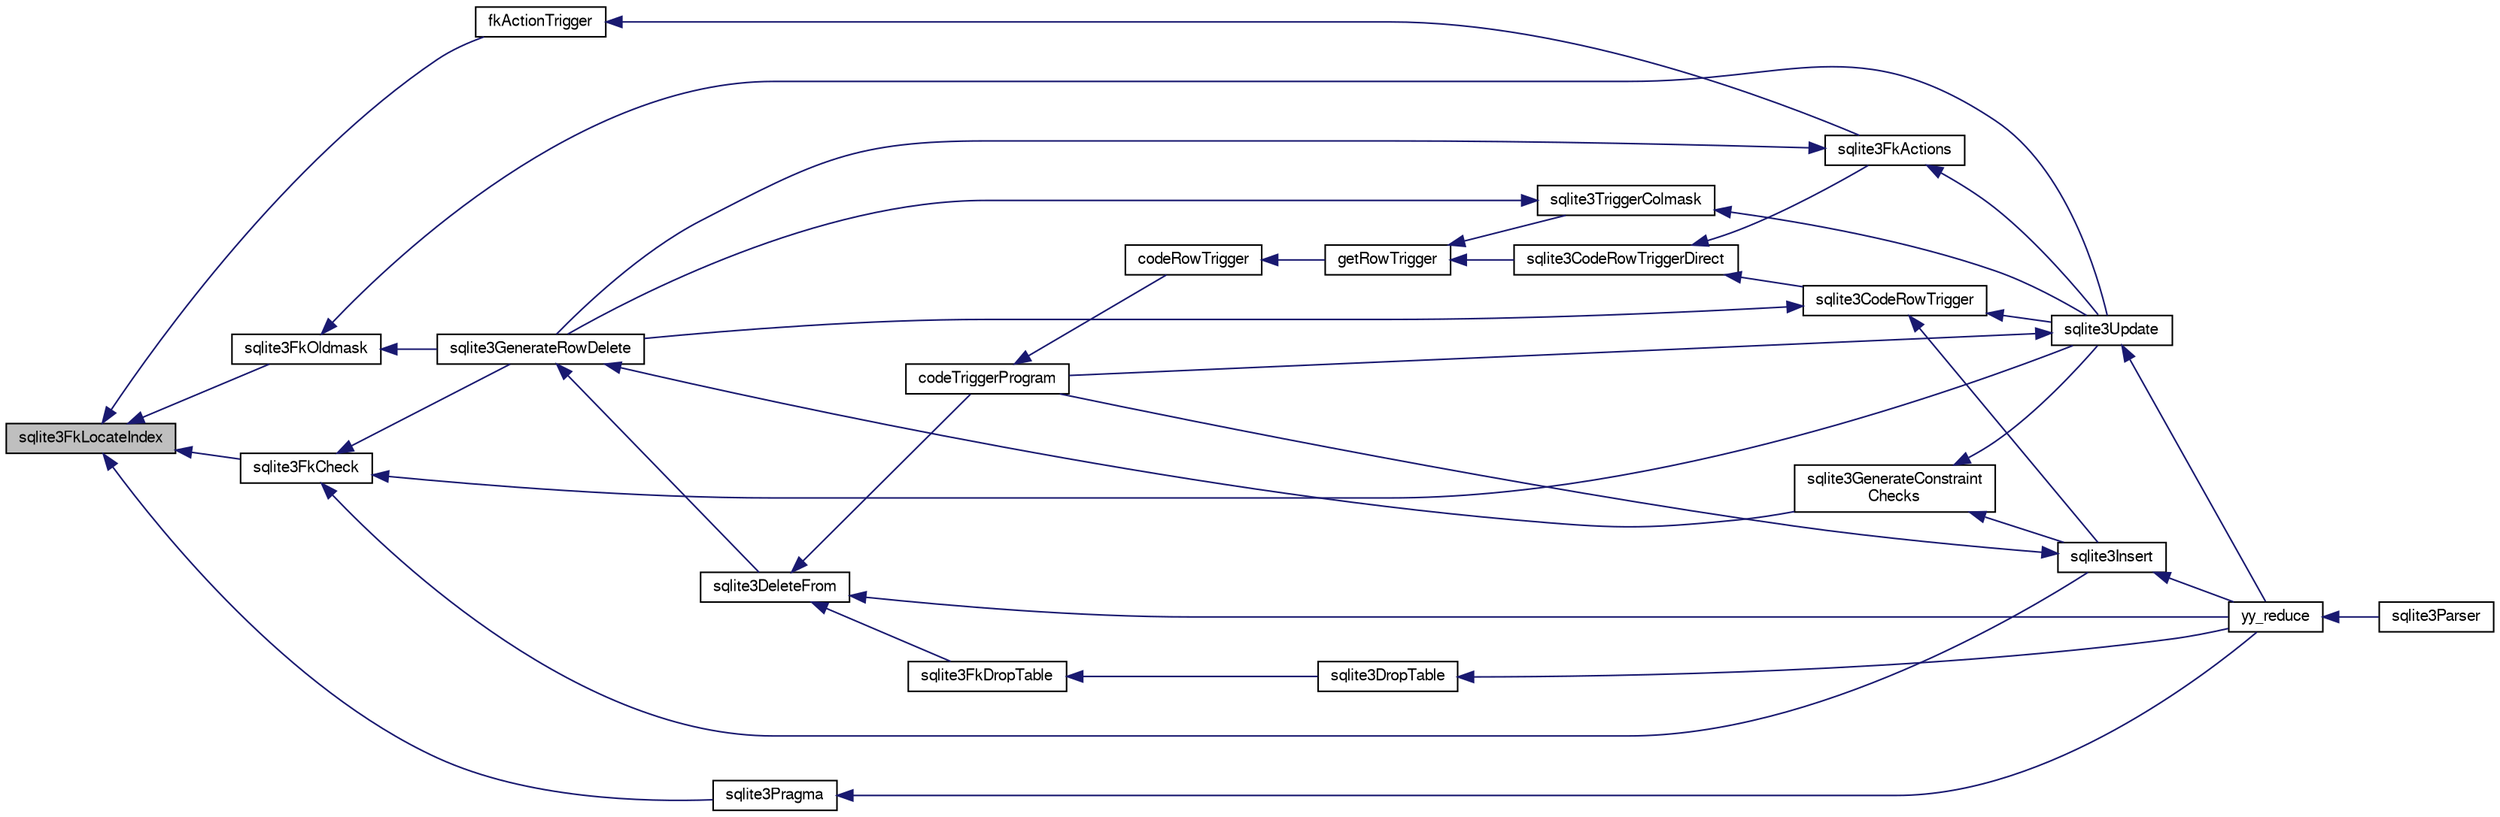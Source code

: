 digraph "sqlite3FkLocateIndex"
{
  edge [fontname="FreeSans",fontsize="10",labelfontname="FreeSans",labelfontsize="10"];
  node [fontname="FreeSans",fontsize="10",shape=record];
  rankdir="LR";
  Node549302 [label="sqlite3FkLocateIndex",height=0.2,width=0.4,color="black", fillcolor="grey75", style="filled", fontcolor="black"];
  Node549302 -> Node549303 [dir="back",color="midnightblue",fontsize="10",style="solid",fontname="FreeSans"];
  Node549303 [label="sqlite3FkCheck",height=0.2,width=0.4,color="black", fillcolor="white", style="filled",URL="$sqlite3_8c.html#aa38fb76c7d6f48f19772877a41703b92"];
  Node549303 -> Node549304 [dir="back",color="midnightblue",fontsize="10",style="solid",fontname="FreeSans"];
  Node549304 [label="sqlite3GenerateRowDelete",height=0.2,width=0.4,color="black", fillcolor="white", style="filled",URL="$sqlite3_8c.html#a2c76cbf3027fc18fdbb8cb4cd96b77d9"];
  Node549304 -> Node549305 [dir="back",color="midnightblue",fontsize="10",style="solid",fontname="FreeSans"];
  Node549305 [label="sqlite3DeleteFrom",height=0.2,width=0.4,color="black", fillcolor="white", style="filled",URL="$sqlite3_8c.html#ab9b4b45349188b49eabb23f94608a091"];
  Node549305 -> Node549306 [dir="back",color="midnightblue",fontsize="10",style="solid",fontname="FreeSans"];
  Node549306 [label="sqlite3FkDropTable",height=0.2,width=0.4,color="black", fillcolor="white", style="filled",URL="$sqlite3_8c.html#a1218c6fc74e89152ceaa4760e82f5ef9"];
  Node549306 -> Node549307 [dir="back",color="midnightblue",fontsize="10",style="solid",fontname="FreeSans"];
  Node549307 [label="sqlite3DropTable",height=0.2,width=0.4,color="black", fillcolor="white", style="filled",URL="$sqlite3_8c.html#a5534f77364b5568783c0e50db3c9defb"];
  Node549307 -> Node549308 [dir="back",color="midnightblue",fontsize="10",style="solid",fontname="FreeSans"];
  Node549308 [label="yy_reduce",height=0.2,width=0.4,color="black", fillcolor="white", style="filled",URL="$sqlite3_8c.html#a7c419a9b25711c666a9a2449ef377f14"];
  Node549308 -> Node549309 [dir="back",color="midnightblue",fontsize="10",style="solid",fontname="FreeSans"];
  Node549309 [label="sqlite3Parser",height=0.2,width=0.4,color="black", fillcolor="white", style="filled",URL="$sqlite3_8c.html#a0327d71a5fabe0b6a343d78a2602e72a"];
  Node549305 -> Node549310 [dir="back",color="midnightblue",fontsize="10",style="solid",fontname="FreeSans"];
  Node549310 [label="codeTriggerProgram",height=0.2,width=0.4,color="black", fillcolor="white", style="filled",URL="$sqlite3_8c.html#a120801f59d9281d201d2ff4b2606836e"];
  Node549310 -> Node549311 [dir="back",color="midnightblue",fontsize="10",style="solid",fontname="FreeSans"];
  Node549311 [label="codeRowTrigger",height=0.2,width=0.4,color="black", fillcolor="white", style="filled",URL="$sqlite3_8c.html#a463cea5aaaf388b560b206570a0022fc"];
  Node549311 -> Node549312 [dir="back",color="midnightblue",fontsize="10",style="solid",fontname="FreeSans"];
  Node549312 [label="getRowTrigger",height=0.2,width=0.4,color="black", fillcolor="white", style="filled",URL="$sqlite3_8c.html#a69626ef20b540d1a2b19cf56f3f45689"];
  Node549312 -> Node549313 [dir="back",color="midnightblue",fontsize="10",style="solid",fontname="FreeSans"];
  Node549313 [label="sqlite3CodeRowTriggerDirect",height=0.2,width=0.4,color="black", fillcolor="white", style="filled",URL="$sqlite3_8c.html#ad92829f9001bcf89a0299dad5a48acd4"];
  Node549313 -> Node549314 [dir="back",color="midnightblue",fontsize="10",style="solid",fontname="FreeSans"];
  Node549314 [label="sqlite3FkActions",height=0.2,width=0.4,color="black", fillcolor="white", style="filled",URL="$sqlite3_8c.html#a39159bd1623724946c22355ba7f3ef90"];
  Node549314 -> Node549304 [dir="back",color="midnightblue",fontsize="10",style="solid",fontname="FreeSans"];
  Node549314 -> Node549315 [dir="back",color="midnightblue",fontsize="10",style="solid",fontname="FreeSans"];
  Node549315 [label="sqlite3Update",height=0.2,width=0.4,color="black", fillcolor="white", style="filled",URL="$sqlite3_8c.html#ac5aa67c46e8cc8174566fabe6809fafa"];
  Node549315 -> Node549310 [dir="back",color="midnightblue",fontsize="10",style="solid",fontname="FreeSans"];
  Node549315 -> Node549308 [dir="back",color="midnightblue",fontsize="10",style="solid",fontname="FreeSans"];
  Node549313 -> Node549316 [dir="back",color="midnightblue",fontsize="10",style="solid",fontname="FreeSans"];
  Node549316 [label="sqlite3CodeRowTrigger",height=0.2,width=0.4,color="black", fillcolor="white", style="filled",URL="$sqlite3_8c.html#a37f21393c74de4d01b16761ee9abacd9"];
  Node549316 -> Node549304 [dir="back",color="midnightblue",fontsize="10",style="solid",fontname="FreeSans"];
  Node549316 -> Node549317 [dir="back",color="midnightblue",fontsize="10",style="solid",fontname="FreeSans"];
  Node549317 [label="sqlite3Insert",height=0.2,width=0.4,color="black", fillcolor="white", style="filled",URL="$sqlite3_8c.html#a5b17c9c2000bae6bdff8e6be48d7dc2b"];
  Node549317 -> Node549310 [dir="back",color="midnightblue",fontsize="10",style="solid",fontname="FreeSans"];
  Node549317 -> Node549308 [dir="back",color="midnightblue",fontsize="10",style="solid",fontname="FreeSans"];
  Node549316 -> Node549315 [dir="back",color="midnightblue",fontsize="10",style="solid",fontname="FreeSans"];
  Node549312 -> Node549318 [dir="back",color="midnightblue",fontsize="10",style="solid",fontname="FreeSans"];
  Node549318 [label="sqlite3TriggerColmask",height=0.2,width=0.4,color="black", fillcolor="white", style="filled",URL="$sqlite3_8c.html#acace8e99e37ae5e84ea03c65e820c540"];
  Node549318 -> Node549304 [dir="back",color="midnightblue",fontsize="10",style="solid",fontname="FreeSans"];
  Node549318 -> Node549315 [dir="back",color="midnightblue",fontsize="10",style="solid",fontname="FreeSans"];
  Node549305 -> Node549308 [dir="back",color="midnightblue",fontsize="10",style="solid",fontname="FreeSans"];
  Node549304 -> Node549319 [dir="back",color="midnightblue",fontsize="10",style="solid",fontname="FreeSans"];
  Node549319 [label="sqlite3GenerateConstraint\lChecks",height=0.2,width=0.4,color="black", fillcolor="white", style="filled",URL="$sqlite3_8c.html#aef639c1e6a0c0a67ca6e7690ad931bd2"];
  Node549319 -> Node549317 [dir="back",color="midnightblue",fontsize="10",style="solid",fontname="FreeSans"];
  Node549319 -> Node549315 [dir="back",color="midnightblue",fontsize="10",style="solid",fontname="FreeSans"];
  Node549303 -> Node549317 [dir="back",color="midnightblue",fontsize="10",style="solid",fontname="FreeSans"];
  Node549303 -> Node549315 [dir="back",color="midnightblue",fontsize="10",style="solid",fontname="FreeSans"];
  Node549302 -> Node549320 [dir="back",color="midnightblue",fontsize="10",style="solid",fontname="FreeSans"];
  Node549320 [label="sqlite3FkOldmask",height=0.2,width=0.4,color="black", fillcolor="white", style="filled",URL="$sqlite3_8c.html#a9fd47953eb0c957901261e4265230ee1"];
  Node549320 -> Node549304 [dir="back",color="midnightblue",fontsize="10",style="solid",fontname="FreeSans"];
  Node549320 -> Node549315 [dir="back",color="midnightblue",fontsize="10",style="solid",fontname="FreeSans"];
  Node549302 -> Node549321 [dir="back",color="midnightblue",fontsize="10",style="solid",fontname="FreeSans"];
  Node549321 [label="fkActionTrigger",height=0.2,width=0.4,color="black", fillcolor="white", style="filled",URL="$sqlite3_8c.html#a45d66e3277860bacad58eb6296680c8e"];
  Node549321 -> Node549314 [dir="back",color="midnightblue",fontsize="10",style="solid",fontname="FreeSans"];
  Node549302 -> Node549322 [dir="back",color="midnightblue",fontsize="10",style="solid",fontname="FreeSans"];
  Node549322 [label="sqlite3Pragma",height=0.2,width=0.4,color="black", fillcolor="white", style="filled",URL="$sqlite3_8c.html#a111391370f58f8e6a6eca51fd34d62ed"];
  Node549322 -> Node549308 [dir="back",color="midnightblue",fontsize="10",style="solid",fontname="FreeSans"];
}

